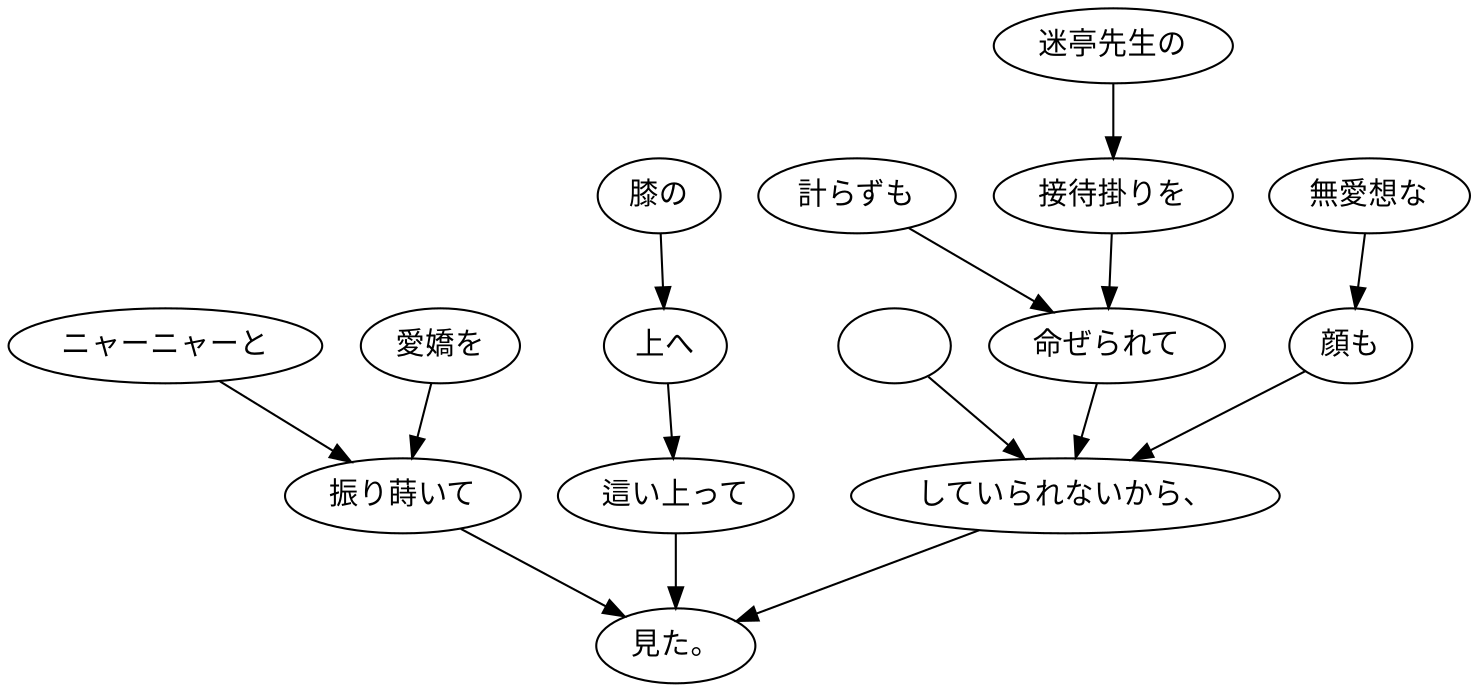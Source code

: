 digraph graph1393 {
	node0 [label="　"];
	node1 [label="計らずも"];
	node2 [label="迷亭先生の"];
	node3 [label="接待掛りを"];
	node4 [label="命ぜられて"];
	node5 [label="無愛想な"];
	node6 [label="顔も"];
	node7 [label="していられないから、"];
	node8 [label="ニャーニャーと"];
	node9 [label="愛嬌を"];
	node10 [label="振り蒔いて"];
	node11 [label="膝の"];
	node12 [label="上へ"];
	node13 [label="這い上って"];
	node14 [label="見た。"];
	node0 -> node7;
	node1 -> node4;
	node2 -> node3;
	node3 -> node4;
	node4 -> node7;
	node5 -> node6;
	node6 -> node7;
	node7 -> node14;
	node8 -> node10;
	node9 -> node10;
	node10 -> node14;
	node11 -> node12;
	node12 -> node13;
	node13 -> node14;
}
